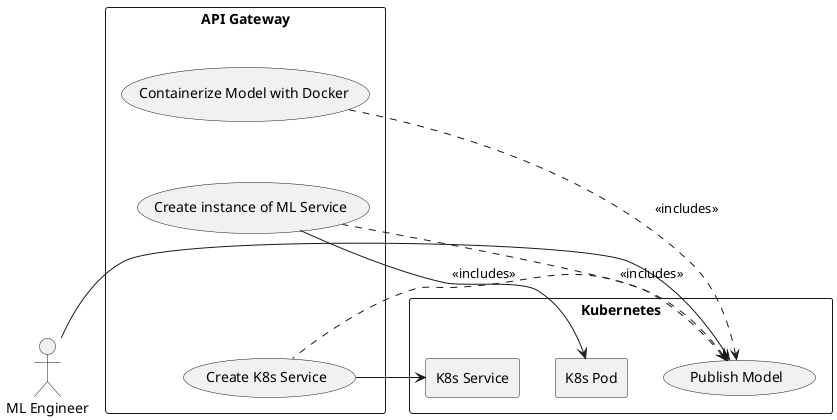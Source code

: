 @startuml

actor "ML Engineer" as mlengineer

rectangle "API Gateway" as System {
  usecase "Create instance of ML Service" as uc2
  usecase "Containerize Model with Docker" as uc3
  usecase "Create K8s Service" as uc4
}

rectangle "Kubernetes" as K8s {
  usecase "Publish Model" as uc1

  rectangle "K8s Pod" as K8Pod {
  }
  
  rectangle "K8s Service" as K8Service {
  }
}

mlengineer -R-> uc1
uc1 <.R. uc2 : <<includes>>
uc3 -[hidden]-> uc2
uc1 <.R. uc3 : <<includes>>
uc1 <.R. uc4 : <<includes>>
uc4 -[hidden]U-> uc2
uc2 --> K8Pod
K8Service <-U- uc4

@enduml
